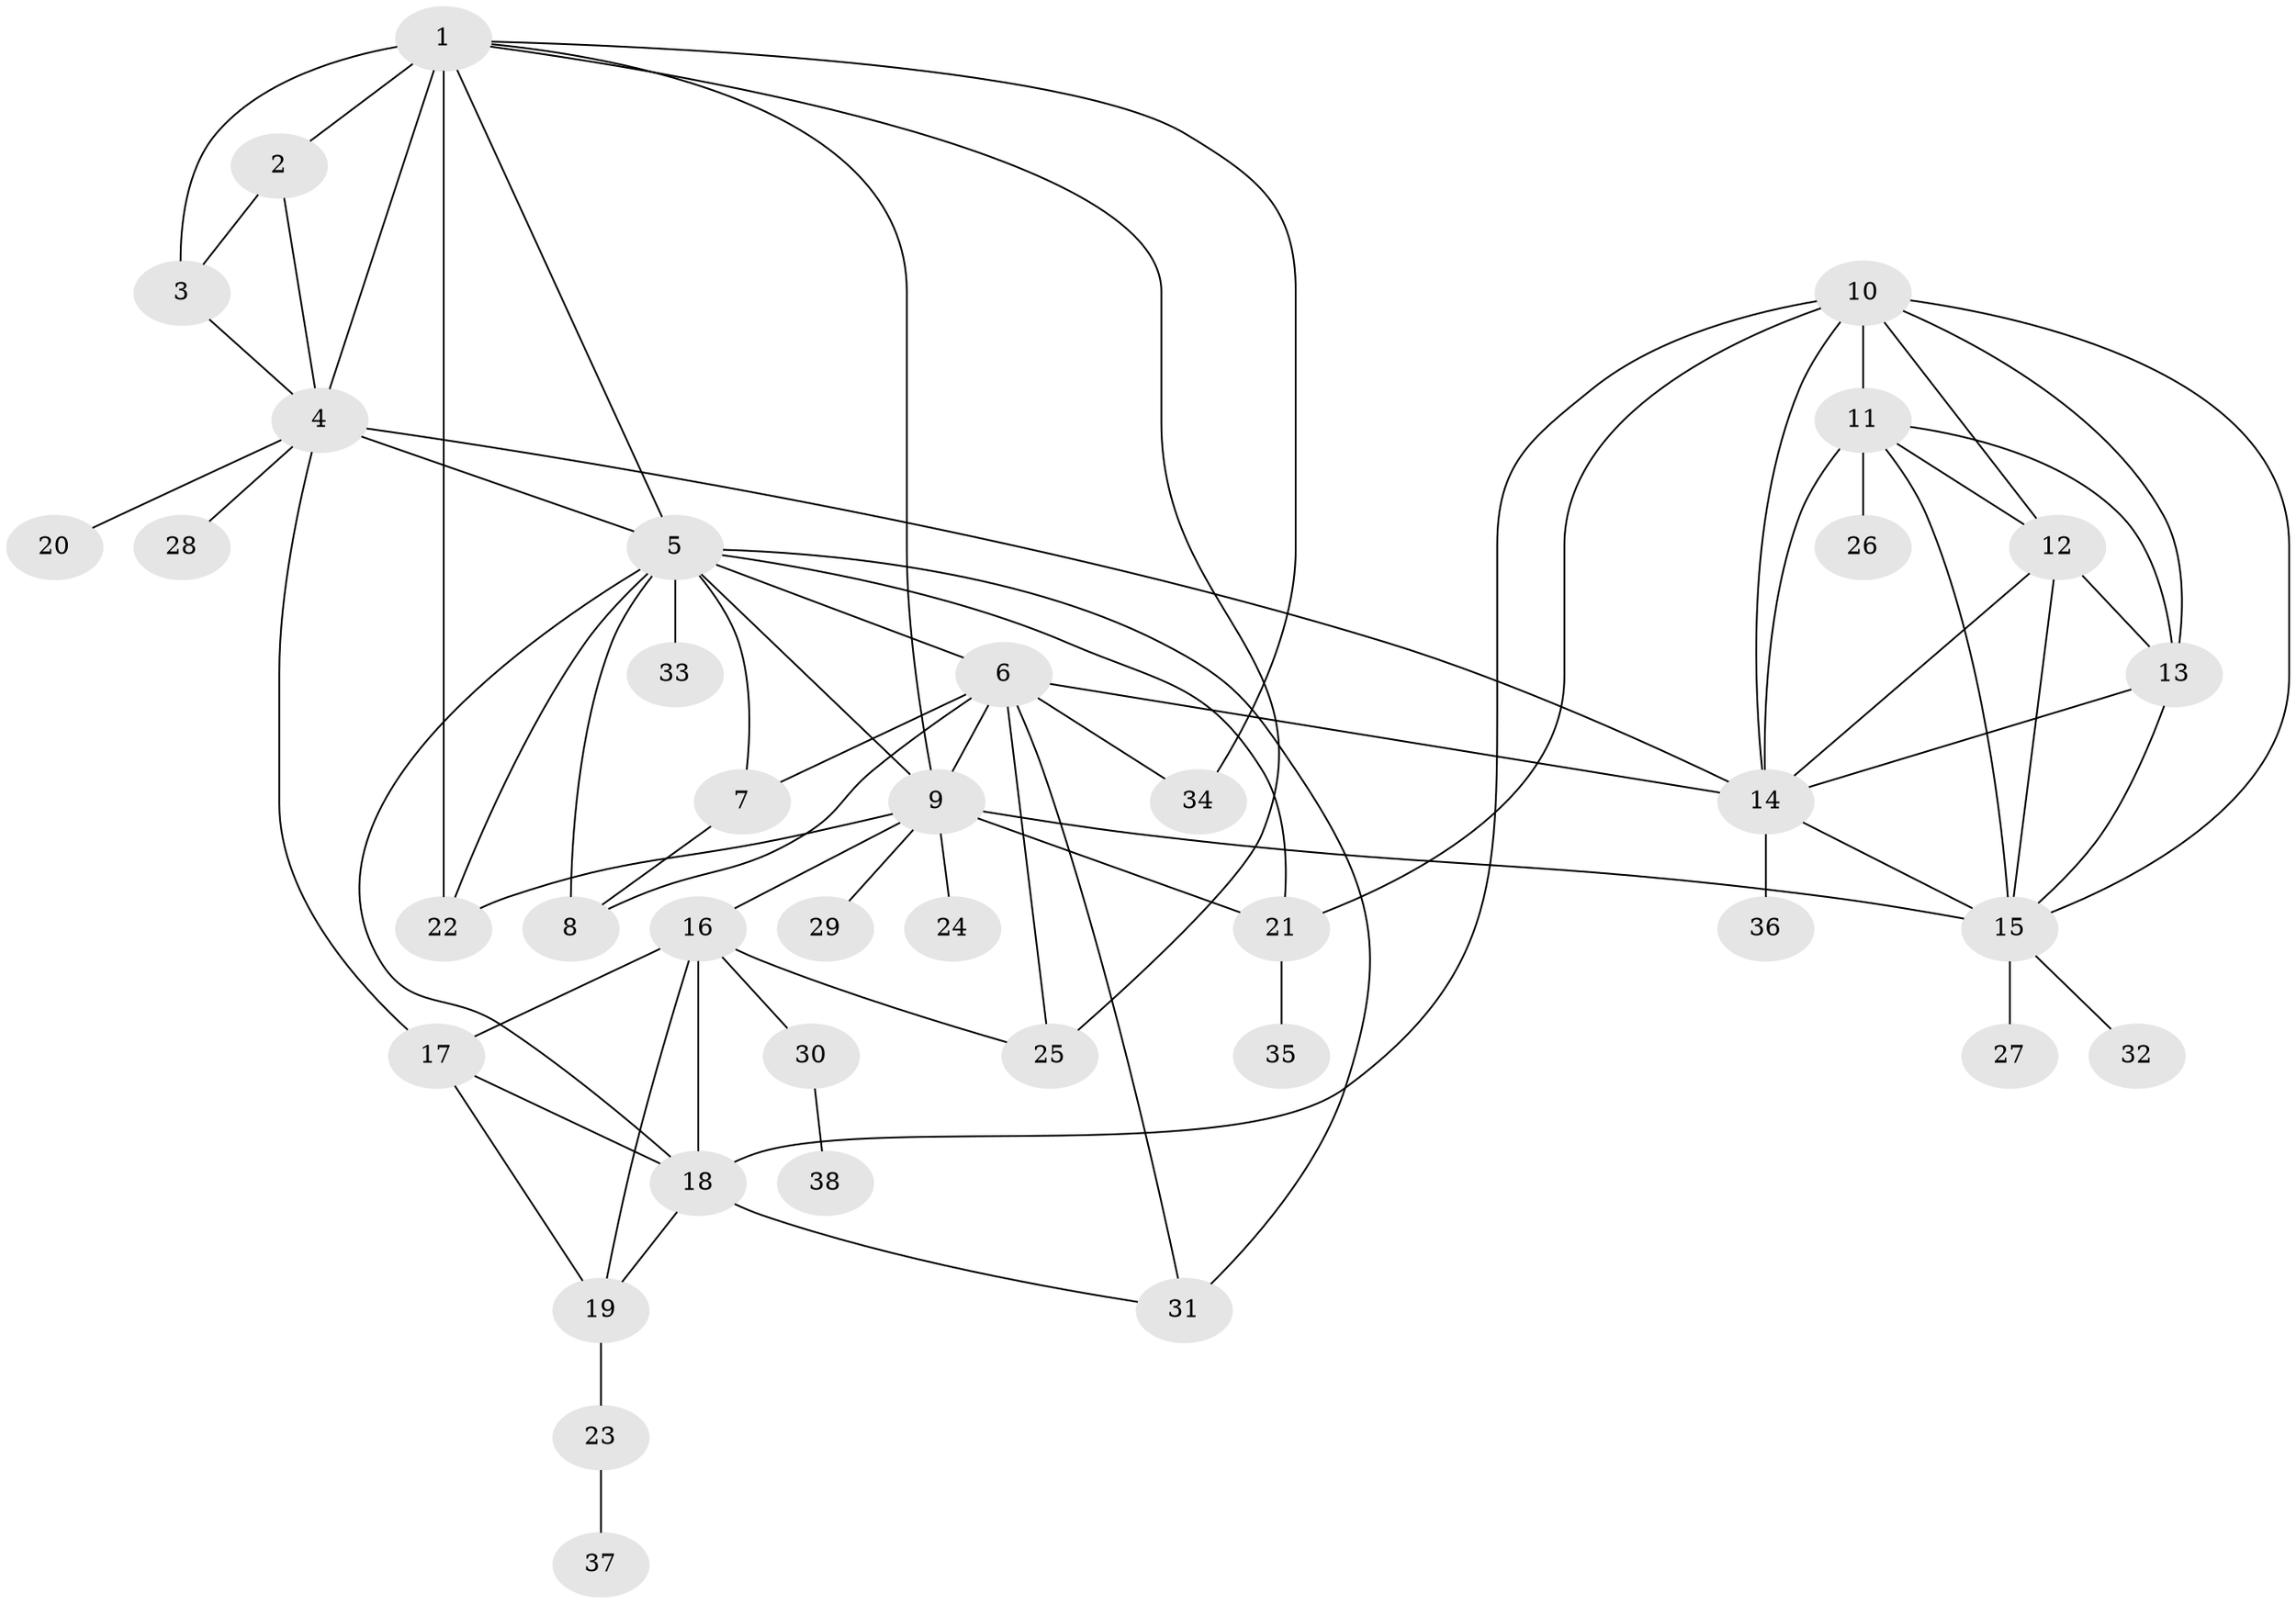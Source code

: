 // original degree distribution, {11: 0.023809523809523808, 8: 0.015873015873015872, 7: 0.05555555555555555, 10: 0.015873015873015872, 13: 0.015873015873015872, 12: 0.007936507936507936, 14: 0.015873015873015872, 6: 0.047619047619047616, 9: 0.031746031746031744, 5: 0.007936507936507936, 3: 0.06349206349206349, 1: 0.5952380952380952, 2: 0.10317460317460317}
// Generated by graph-tools (version 1.1) at 2025/52/03/04/25 22:52:35]
// undirected, 38 vertices, 73 edges
graph export_dot {
  node [color=gray90,style=filled];
  1;
  2;
  3;
  4;
  5;
  6;
  7;
  8;
  9;
  10;
  11;
  12;
  13;
  14;
  15;
  16;
  17;
  18;
  19;
  20;
  21;
  22;
  23;
  24;
  25;
  26;
  27;
  28;
  29;
  30;
  31;
  32;
  33;
  34;
  35;
  36;
  37;
  38;
  1 -- 2 [weight=3.0];
  1 -- 3 [weight=3.0];
  1 -- 4 [weight=3.0];
  1 -- 5 [weight=1.0];
  1 -- 9 [weight=1.0];
  1 -- 22 [weight=3.0];
  1 -- 25 [weight=1.0];
  1 -- 34 [weight=4.0];
  2 -- 3 [weight=1.0];
  2 -- 4 [weight=1.0];
  3 -- 4 [weight=1.0];
  4 -- 5 [weight=1.0];
  4 -- 14 [weight=1.0];
  4 -- 17 [weight=1.0];
  4 -- 20 [weight=1.0];
  4 -- 28 [weight=1.0];
  5 -- 6 [weight=3.0];
  5 -- 7 [weight=3.0];
  5 -- 8 [weight=3.0];
  5 -- 9 [weight=1.0];
  5 -- 18 [weight=1.0];
  5 -- 21 [weight=1.0];
  5 -- 22 [weight=1.0];
  5 -- 31 [weight=1.0];
  5 -- 33 [weight=6.0];
  6 -- 7 [weight=1.0];
  6 -- 8 [weight=1.0];
  6 -- 9 [weight=2.0];
  6 -- 14 [weight=1.0];
  6 -- 25 [weight=3.0];
  6 -- 31 [weight=1.0];
  6 -- 34 [weight=1.0];
  7 -- 8 [weight=1.0];
  9 -- 15 [weight=1.0];
  9 -- 16 [weight=1.0];
  9 -- 21 [weight=3.0];
  9 -- 22 [weight=1.0];
  9 -- 24 [weight=1.0];
  9 -- 29 [weight=1.0];
  10 -- 11 [weight=1.0];
  10 -- 12 [weight=1.0];
  10 -- 13 [weight=1.0];
  10 -- 14 [weight=1.0];
  10 -- 15 [weight=1.0];
  10 -- 18 [weight=1.0];
  10 -- 21 [weight=1.0];
  11 -- 12 [weight=1.0];
  11 -- 13 [weight=1.0];
  11 -- 14 [weight=1.0];
  11 -- 15 [weight=1.0];
  11 -- 26 [weight=3.0];
  12 -- 13 [weight=1.0];
  12 -- 14 [weight=1.0];
  12 -- 15 [weight=1.0];
  13 -- 14 [weight=1.0];
  13 -- 15 [weight=1.0];
  14 -- 15 [weight=1.0];
  14 -- 36 [weight=1.0];
  15 -- 27 [weight=3.0];
  15 -- 32 [weight=1.0];
  16 -- 17 [weight=3.0];
  16 -- 18 [weight=3.0];
  16 -- 19 [weight=3.0];
  16 -- 25 [weight=1.0];
  16 -- 30 [weight=1.0];
  17 -- 18 [weight=1.0];
  17 -- 19 [weight=1.0];
  18 -- 19 [weight=1.0];
  18 -- 31 [weight=1.0];
  19 -- 23 [weight=1.0];
  21 -- 35 [weight=1.0];
  23 -- 37 [weight=1.0];
  30 -- 38 [weight=1.0];
}
